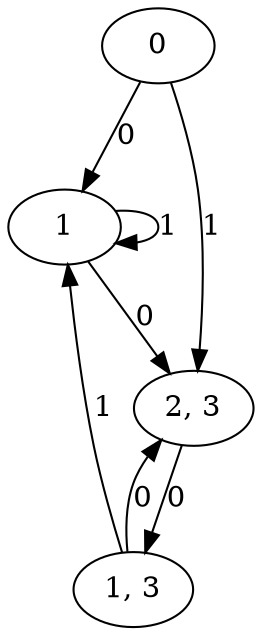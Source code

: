 digraph G{"1"->"2, 3"[label="0"];"1"->"1"[label="1"];"2, 3"->"1, 3"[label="0"];"1, 3"->"2, 3"[label="0"];"1, 3"->"1"[label="1"];"0"->"1"[label="0"];"0"->"2, 3"[label="1"];}

